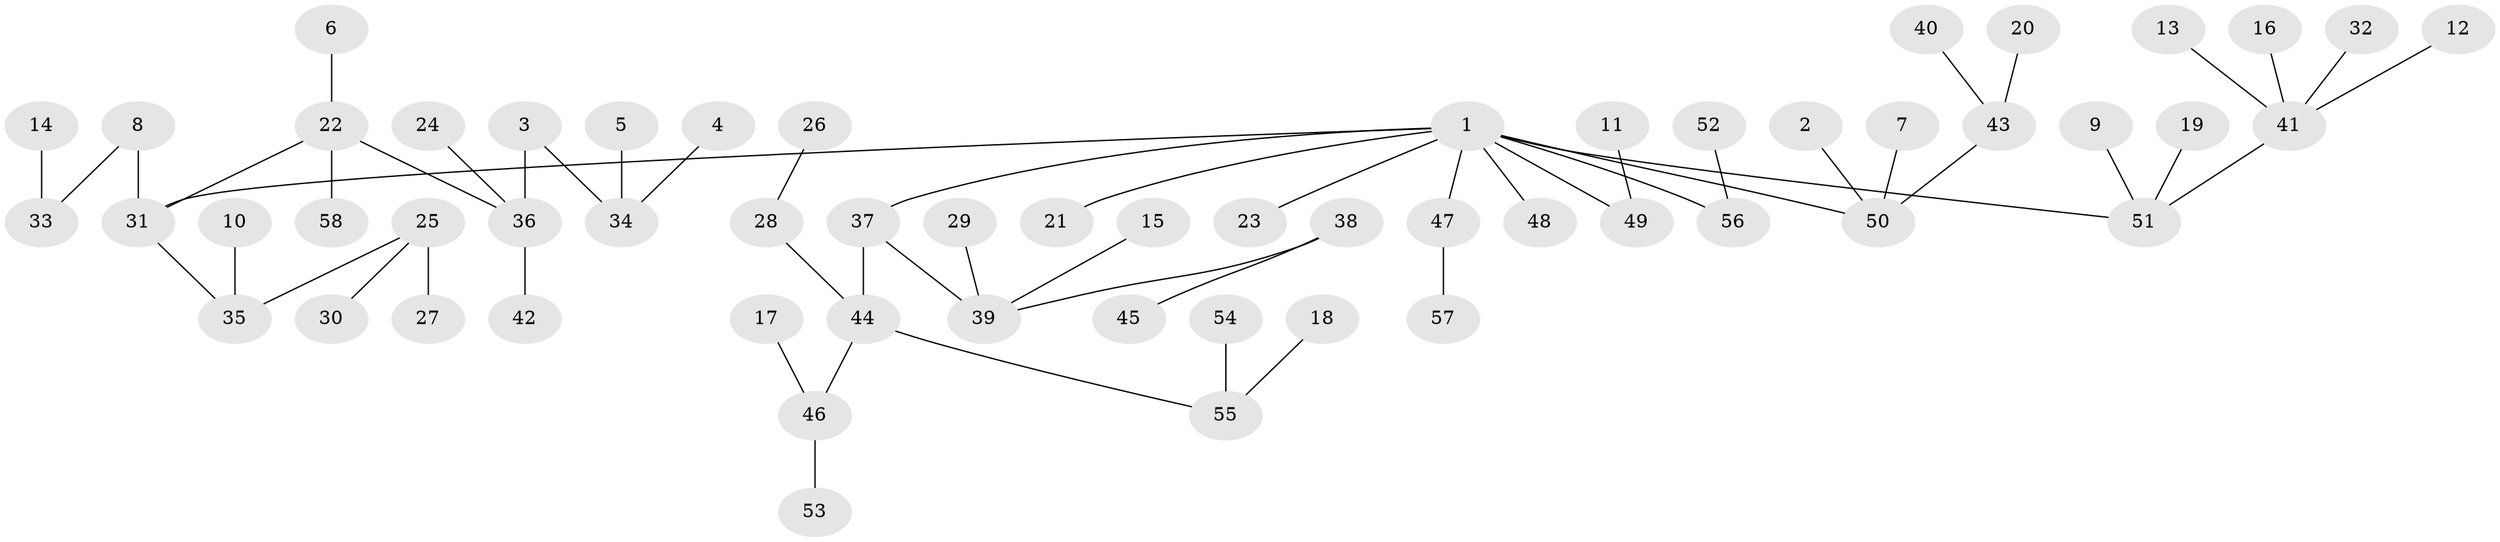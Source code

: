 // original degree distribution, {3: 0.11304347826086956, 4: 0.0782608695652174, 5: 0.034782608695652174, 6: 0.034782608695652174, 2: 0.20869565217391303, 1: 0.5304347826086957}
// Generated by graph-tools (version 1.1) at 2025/26/03/09/25 03:26:27]
// undirected, 58 vertices, 57 edges
graph export_dot {
graph [start="1"]
  node [color=gray90,style=filled];
  1;
  2;
  3;
  4;
  5;
  6;
  7;
  8;
  9;
  10;
  11;
  12;
  13;
  14;
  15;
  16;
  17;
  18;
  19;
  20;
  21;
  22;
  23;
  24;
  25;
  26;
  27;
  28;
  29;
  30;
  31;
  32;
  33;
  34;
  35;
  36;
  37;
  38;
  39;
  40;
  41;
  42;
  43;
  44;
  45;
  46;
  47;
  48;
  49;
  50;
  51;
  52;
  53;
  54;
  55;
  56;
  57;
  58;
  1 -- 21 [weight=1.0];
  1 -- 23 [weight=1.0];
  1 -- 31 [weight=1.0];
  1 -- 37 [weight=1.0];
  1 -- 47 [weight=1.0];
  1 -- 48 [weight=1.0];
  1 -- 49 [weight=1.0];
  1 -- 50 [weight=1.0];
  1 -- 51 [weight=1.0];
  1 -- 56 [weight=1.0];
  2 -- 50 [weight=1.0];
  3 -- 34 [weight=1.0];
  3 -- 36 [weight=1.0];
  4 -- 34 [weight=1.0];
  5 -- 34 [weight=1.0];
  6 -- 22 [weight=1.0];
  7 -- 50 [weight=1.0];
  8 -- 31 [weight=1.0];
  8 -- 33 [weight=1.0];
  9 -- 51 [weight=1.0];
  10 -- 35 [weight=1.0];
  11 -- 49 [weight=1.0];
  12 -- 41 [weight=1.0];
  13 -- 41 [weight=1.0];
  14 -- 33 [weight=1.0];
  15 -- 39 [weight=1.0];
  16 -- 41 [weight=1.0];
  17 -- 46 [weight=1.0];
  18 -- 55 [weight=1.0];
  19 -- 51 [weight=1.0];
  20 -- 43 [weight=1.0];
  22 -- 31 [weight=1.0];
  22 -- 36 [weight=1.0];
  22 -- 58 [weight=1.0];
  24 -- 36 [weight=1.0];
  25 -- 27 [weight=1.0];
  25 -- 30 [weight=1.0];
  25 -- 35 [weight=1.0];
  26 -- 28 [weight=1.0];
  28 -- 44 [weight=1.0];
  29 -- 39 [weight=1.0];
  31 -- 35 [weight=1.0];
  32 -- 41 [weight=1.0];
  36 -- 42 [weight=1.0];
  37 -- 39 [weight=1.0];
  37 -- 44 [weight=1.0];
  38 -- 39 [weight=1.0];
  38 -- 45 [weight=1.0];
  40 -- 43 [weight=1.0];
  41 -- 51 [weight=1.0];
  43 -- 50 [weight=1.0];
  44 -- 46 [weight=1.0];
  44 -- 55 [weight=1.0];
  46 -- 53 [weight=1.0];
  47 -- 57 [weight=1.0];
  52 -- 56 [weight=1.0];
  54 -- 55 [weight=1.0];
}

